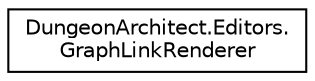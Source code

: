 digraph "Graphical Class Hierarchy"
{
  edge [fontname="Helvetica",fontsize="10",labelfontname="Helvetica",labelfontsize="10"];
  node [fontname="Helvetica",fontsize="10",shape=record];
  rankdir="LR";
  Node1 [label="DungeonArchitect.Editors.\lGraphLinkRenderer",height=0.2,width=0.4,color="black", fillcolor="white", style="filled",URL="$class_dungeon_architect_1_1_editors_1_1_graph_link_renderer.html",tooltip="Renders the graph link in the graph editor "];
}
